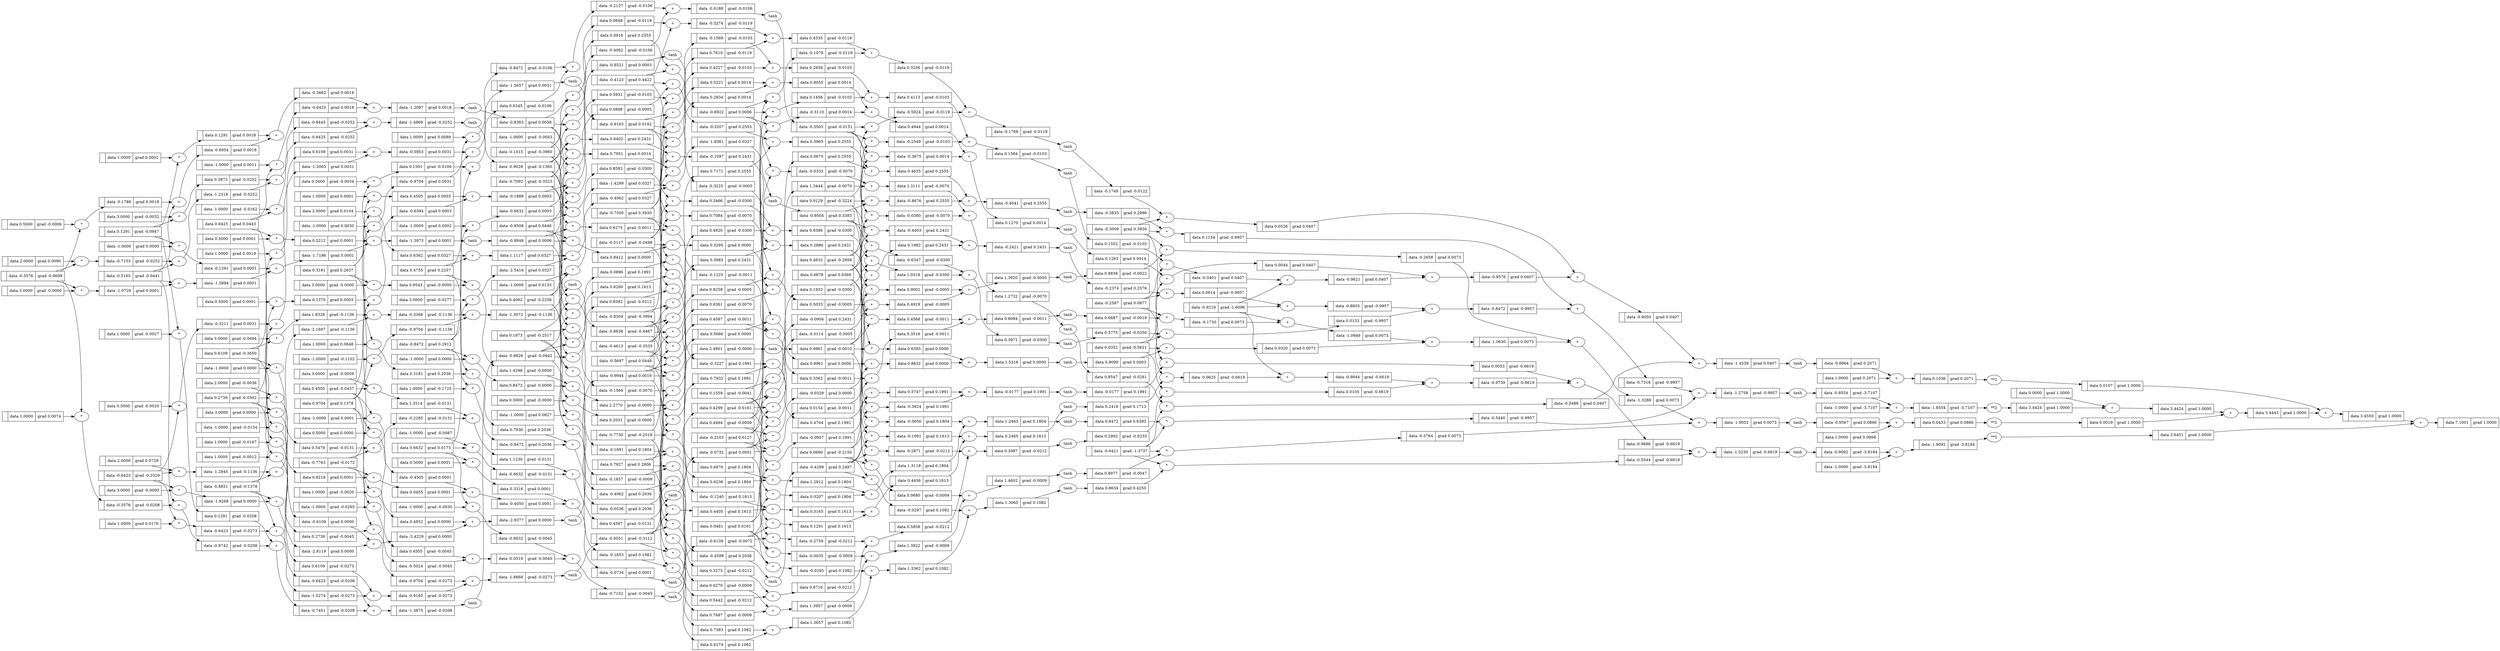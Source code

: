 digraph {
	graph [rankdir=LR]
	2756272357488 [label="{  | data 0.0849 | grad -0.0119 }" shape=record]
	"2756272357488*" [label="*"]
	"2756272357488*" -> 2756272357488
	2756272357680 [label="{  | data -0.3274 | grad -0.0119 }" shape=record]
	"2756272357680+" [label="+"]
	"2756272357680+" -> 2756272357680
	2756272357872 [label="{  | data 0.7610 | grad -0.0119 }" shape=record]
	"2756272357872*" [label="*"]
	"2756272357872*" -> 2756272357872
	2756272358064 [label="{  | data 0.4335 | grad -0.0119 }" shape=record]
	"2756272358064+" [label="+"]
	"2756272358064+" -> 2756272358064
	2756272358256 [label="{  | data -0.1079 | grad -0.0119 }" shape=record]
	"2756272358256*" [label="*"]
	"2756272358256*" -> 2756272358256
	2756272358448 [label="{  | data 0.3256 | grad -0.0119 }" shape=record]
	"2756272358448+" [label="+"]
	"2756272358448+" -> 2756272358448
	2756272358640 [label="{  | data -0.5024 | grad -0.0119 }" shape=record]
	"2756272358640*" [label="*"]
	"2756272358640*" -> 2756272358640
	2756272358832 [label="{  | data -0.1768 | grad -0.0119 }" shape=record]
	"2756272358832+" [label="+"]
	"2756272358832+" -> 2756272358832
	2756272358928 [label="{  | data -0.1749 | grad -0.0122 }" shape=record]
	"2756272358928tanh" [label=tanh]
	"2756272358928tanh" -> 2756272358928
	2756272359216 [label="{  | data -0.1566 | grad -0.0070 }" shape=record]
	"2756272359216*" [label="*"]
	"2756272359216*" -> 2756272359216
	2756272359408 [label="{  | data 0.6361 | grad -0.0070 }" shape=record]
	"2756272359408+" [label="+"]
	"2756272359408+" -> 2756272359408
	2756272359600 [label="{  | data 0.7084 | grad -0.0070 }" shape=record]
	"2756272359600*" [label="*"]
	"2756272359600*" -> 2756272359600
	2756272359792 [label="{  | data 1.3444 | grad -0.0070 }" shape=record]
	"2756272359792+" [label="+"]
	"2756272359792+" -> 2756272359792
	2756272359984 [label="{  | data -0.0333 | grad -0.0070 }" shape=record]
	"2756272359984*" [label="*"]
	"2756272359984*" -> 2756272359984
	2756272360176 [label="{  | data 1.3111 | grad -0.0070 }" shape=record]
	"2756272360176+" [label="+"]
	"2756272360176+" -> 2756272360176
	2756272360368 [label="{  | data -0.0380 | grad -0.0070 }" shape=record]
	"2756272360368*" [label="*"]
	"2756272360368*" -> 2756272360368
	2756272360560 [label="{  | data 1.2732 | grad -0.0070 }" shape=record]
	"2756272360560+" [label="+"]
	"2756272360560+" -> 2756272360560
	2756272360656 [label="{  | data 0.8547 | grad -0.0261 }" shape=record]
	"2756272360656tanh" [label=tanh]
	"2756272360656tanh" -> 2756272360656
	2756272360944 [label="{  | data -0.0401 | grad 0.0407 }" shape=record]
	"2756272360944*" [label="*"]
	"2756272360944*" -> 2756272360944
	2756272361136 [label="{  | data -0.9621 | grad 0.0407 }" shape=record]
	"2756272361136+" [label="+"]
	"2756272361136+" -> 2756272361136
	2756272361328 [label="{  | data 0.0044 | grad 0.0407 }" shape=record]
	"2756272361328*" [label="*"]
	"2756272361328*" -> 2756272361328
	2756272361520 [label="{  | data -0.9576 | grad 0.0407 }" shape=record]
	"2756272361520+" [label="+"]
	"2756272361520+" -> 2756272361520
	2756272361712 [label="{  | data 0.0526 | grad 0.0407 }" shape=record]
	"2756272361712*" [label="*"]
	"2756272361712*" -> 2756272361712
	2756272361904 [label="{  | data -0.9050 | grad 0.0407 }" shape=record]
	"2756272361904+" [label="+"]
	"2756272361904+" -> 2756272361904
	2756272362096 [label="{  | data -0.5488 | grad 0.0407 }" shape=record]
	"2756272362096*" [label="*"]
	"2756272362096*" -> 2756272362096
	2756272362288 [label="{  | data -1.4538 | grad 0.0407 }" shape=record]
	"2756272362288+" [label="+"]
	"2756272362288+" -> 2756272362288
	2756272362384 [label="{  | data -0.8964 | grad 0.2071 }" shape=record]
	"2756272362384tanh" [label=tanh]
	"2756272362384tanh" -> 2756272362384
	2756272362672 [label="{  | data 1.0000 | grad 0.0074 }" shape=record]
	2756272362720 [label="{  | data -0.3576 | grad -0.0208 }" shape=record]
	"2756272362720*" [label="*"]
	"2756272362720*" -> 2756272362720
	2756272362912 [label="{  | data -0.8742 | grad -0.0208 }" shape=record]
	"2756272362912+" [label="+"]
	"2756272362912+" -> 2756272362912
	2756272363104 [label="{  | data 1.0000 | grad -0.0027 }" shape=record]
	2756272363152 [label="{  | data 0.1291 | grad -0.0208 }" shape=record]
	"2756272363152*" [label="*"]
	"2756272363152*" -> 2756272363152
	2756272363344 [label="{  | data -0.7451 | grad -0.0208 }" shape=record]
	"2756272363344+" [label="+"]
	"2756272363344+" -> 2756272363344
	2756272363536 [label="{  | data -1.0000 | grad -0.0134 }" shape=record]
	2756272363584 [label="{  | data -0.6425 | grad -0.0208 }" shape=record]
	"2756272363584*" [label="*"]
	"2756272363584*" -> 2756272363584
	2756272363776 [label="{  | data -1.3875 | grad -0.0208 }" shape=record]
	"2756272363776+" [label="+"]
	"2756272363776+" -> 2756272363776
	2756272363872 [label="{  | data -0.8826 | grad -0.0942 }" shape=record]
	"2756272363872tanh" [label=tanh]
	"2756272363872tanh" -> 2756272363872
	2756272364160 [label="{  | data 1.0000 | grad 0.0176 }" shape=record]
	2756272364208 [label="{  | data -0.6423 | grad -0.0273 }" shape=record]
	"2756272364208*" [label="*"]
	"2756272364208*" -> 2756272364208
	2756272364400 [label="{  | data -1.5274 | grad -0.0273 }" shape=record]
	"2756272364400+" [label="+"]
	"2756272364400+" -> 2756272364400
	2756272364592 [label="{  | data 1.0000 | grad -0.0167 }" shape=record]
	2756272364640 [label="{  | data 0.6109 | grad -0.0273 }" shape=record]
	"2756272364640*" [label="*"]
	"2756272364640*" -> 2756272364640
	2756272364832 [label="{  | data -0.9165 | grad -0.0273 }" shape=record]
	"2756272364832+" [label="+"]
	"2756272364832+" -> 2756272364832
	2756272365024 [label="{  | data -1.0000 | grad -0.0265 }" shape=record]
	2756272365072 [label="{  | data -0.9704 | grad -0.0273 }" shape=record]
	"2756272365072*" [label="*"]
	"2756272365072*" -> 2756272365072
	2756272365264 [label="{  | data -1.8868 | grad -0.0273 }" shape=record]
	"2756272365264+" [label="+"]
	"2756272365264+" -> 2756272365264
	2756272365360 [label="{  | data -0.9551 | grad -0.3112 }" shape=record]
	"2756272365360tanh" [label=tanh]
	"2756272365360tanh" -> 2756272365360
	2756272365648 [label="{  | data 1.0000 | grad -0.0012 }" shape=record]
	2756272365696 [label="{  | data 0.2739 | grad -0.0045 }" shape=record]
	"2756272365696*" [label="*"]
	"2756272365696*" -> 2756272365696
	2756272365888 [label="{  | data -0.5024 | grad -0.0045 }" shape=record]
	"2756272365888+" [label="+"]
	"2756272365888+" -> 2756272365888
	2756272366080 [label="{  | data 1.0000 | grad -0.0020 }" shape=record]
	2756272366128 [label="{  | data 0.4505 | grad -0.0045 }" shape=record]
	"2756272366128*" [label="*"]
	"2756272366128*" -> 2756272366128
	2756272366320 [label="{  | data -0.0519 | grad -0.0045 }" shape=record]
	"2756272366320+" [label="+"]
	"2756272366320+" -> 2756272366320
	2756272366512 [label="{  | data -1.0000 | grad -0.0030 }" shape=record]
	2756272366560 [label="{  | data -0.6632 | grad -0.0045 }" shape=record]
	"2756272366560*" [label="*"]
	"2756272366560*" -> 2756272366560
	2756272366752 [label="{  | data -0.7152 | grad -0.0045 }" shape=record]
	"2756272366752+" [label="+"]
	"2756272366752+" -> 2756272366752
	2756272366848 [label="{  | data -0.6139 | grad -0.0072 }" shape=record]
	"2756272366848tanh" [label=tanh]
	"2756272366848tanh" -> 2756272366848
	2756272367136 [label="{  | data 1.0000 | grad 0.0648 }" shape=record]
	2756272367184 [label="{  | data 0.3181 | grad 0.2036 }" shape=record]
	"2756272367184*" [label="*"]
	"2756272367184*" -> 2756272367184
	2756272367376 [label="{  | data 0.7936 | grad 0.2036 }" shape=record]
	"2756272367376+" [label="+"]
	"2756272367376+" -> 2756272367376
	2756272367568 [label="{  | data 1.0000 | grad -0.1725 }" shape=record]
	2756272367616 [label="{  | data -0.8472 | grad 0.2036 }" shape=record]
	"2756272367616*" [label="*"]
	"2756272367616*" -> 2756272367616
	2756272367808 [label="{  | data -0.0536 | grad 0.2036 }" shape=record]
	"2756272367808+" [label="+"]
	"2756272367808+" -> 2756272367808
	2756272368000 [label="{  | data -1.0000 | grad 0.0827 }" shape=record]
	2756272368048 [label="{  | data -0.4062 | grad 0.2036 }" shape=record]
	"2756272368048*" [label="*"]
	"2756272368048*" -> 2756272368048
	2756272368240 [label="{  | data -0.4598 | grad 0.2036 }" shape=record]
	"2756272368240+" [label="+"]
	"2756272368240+" -> 2756272368240
	2756272368336 [label="{  | data -0.4299 | grad 0.2497 }" shape=record]
	"2756272368336tanh" [label=tanh]
	"2756272368336tanh" -> 2756272368336
	2756272368624 [label="{  | data 0.6260 | grad 0.1613 }" shape=record]
	"2756272368624*" [label="*"]
	"2756272368624*" -> 2756272368624
	2756272368816 [label="{  | data -0.1240 | grad 0.1613 }" shape=record]
	"2756272368816+" [label="+"]
	"2756272368816+" -> 2756272368816
	2756272369008 [label="{  | data 0.4405 | grad 0.1613 }" shape=record]
	"2756272369008*" [label="*"]
	"2756272369008*" -> 2756272369008
	2756272369200 [label="{  | data 0.3165 | grad 0.1613 }" shape=record]
	"2756272369200+" [label="+"]
	"2756272369200+" -> 2756272369200
	2756272369392 [label="{  | data 0.1291 | grad 0.1613 }" shape=record]
	"2756272369392*" [label="*"]
	"2756272369392*" -> 2756272369392
	2756272369584 [label="{  | data 0.4456 | grad 0.1613 }" shape=record]
	"2756272369584+" [label="+"]
	"2756272369584+" -> 2756272369584
	2756272369776 [label="{  | data -0.1991 | grad 0.1613 }" shape=record]
	"2756272369776*" [label="*"]
	"2756272369776*" -> 2756272369776
	2756272369968 [label="{  | data 0.2465 | grad 0.1613 }" shape=record]
	"2756272369968+" [label="+"]
	"2756272369968+" -> 2756272369968
	2756272370064 [label="{  | data 0.2416 | grad 0.1713 }" shape=record]
	"2756272370064tanh" [label=tanh]
	"2756272370064tanh" -> 2756272370064
	2756272370352 [label="{  | data 0.8392 | grad -0.0212 }" shape=record]
	"2756272370352*" [label="*"]
	"2756272370352*" -> 2756272370352
	2756272370544 [label="{  | data 0.3275 | grad -0.0212 }" shape=record]
	"2756272370544+" [label="+"]
	"2756272370544+" -> 2756272370544
	2756272370736 [label="{  | data 0.5442 | grad -0.0212 }" shape=record]
	"2756272370736*" [label="*"]
	"2756272370736*" -> 2756272370736
	2756272370928 [label="{  | data 0.8716 | grad -0.0212 }" shape=record]
	"2756272370928+" [label="+"]
	"2756272370928+" -> 2756272370928
	2756272371120 [label="{  | data -0.2759 | grad -0.0212 }" shape=record]
	"2756272371120*" [label="*"]
	"2756272371120*" -> 2756272371120
	2756272371312 [label="{  | data 0.5958 | grad -0.0212 }" shape=record]
	"2756272371312+" [label="+"]
	"2756272371312+" -> 2756272371312
	2756272371504 [label="{  | data -0.2871 | grad -0.0212 }" shape=record]
	"2756272371504*" [label="*"]
	"2756272371504*" -> 2756272371504
	2756272371696 [label="{  | data 0.3087 | grad -0.0212 }" shape=record]
	"2756272371696+" [label="+"]
	"2756272371696+" -> 2756272371696
	2756272371792 [label="{  | data 0.2992 | grad -0.0233 }" shape=record]
	"2756272371792tanh" [label=tanh]
	"2756272371792tanh" -> 2756272371792
	2756272372080 [label="{  | data 0.0896 | grad 0.1991 }" shape=record]
	"2756272372080*" [label="*"]
	"2756272372080*" -> 2756272372080
	2756272372272 [label="{  | data -0.3227 | grad 0.1991 }" shape=record]
	"2756272372272+" [label="+"]
	"2756272372272+" -> 2756272372272
	2756272372464 [label="{  | data 0.7932 | grad 0.1991 }" shape=record]
	"2756272372464*" [label="*"]
	"2756272372464*" -> 2756272372464
	2756272372656 [label="{  | data 0.4704 | grad 0.1991 }" shape=record]
	"2756272372656+" [label="+"]
	"2756272372656+" -> 2756272372656
	2756272372848 [label="{  | data -0.0957 | grad 0.1991 }" shape=record]
	"2756272372848*" [label="*"]
	"2756272372848*" -> 2756272372848
	2756272373040 [label="{  | data 0.3747 | grad 0.1991 }" shape=record]
	"2756272373040+" [label="+"]
	"2756272373040+" -> 2756272373040
	2756272373232 [label="{  | data -0.3924 | grad 0.1991 }" shape=record]
	"2756272373232*" [label="*"]
	"2756272373232*" -> 2756272373232
	2756272373424 [label="{  | data -0.0177 | grad 0.1991 }" shape=record]
	"2756272373424+" [label="+"]
	"2756272373424+" -> 2756272373424
	2756272373520 [label="{  | data -0.0177 | grad 0.1991 }" shape=record]
	"2756272373520tanh" [label=tanh]
	"2756272373520tanh" -> 2756272373520
	2756272406640 [label="{  | data -0.1653 | grad 0.1082 }" shape=record]
	"2756272406640*" [label="*"]
	"2756272406640*" -> 2756272406640
	2756272275568 [label="{  | data 0.8412 | grad 0.0000 }" shape=record]
	"2756272275568*" [label="*"]
	"2756272275568*" -> 2756272275568
	2756272242800 [label="{  | data 0.6402 | grad 0.2431 }" shape=record]
	"2756272242800*" [label="*"]
	"2756272242800*" -> 2756272242800
	2756272406832 [label="{  | data 0.6274 | grad 0.1082 }" shape=record]
	"2756272406832+" [label="+"]
	"2756272406832+" -> 2756272406832
	2756272275760 [label="{  | data 0.3295 | grad 0.0000 }" shape=record]
	"2756272275760+" [label="+"]
	"2756272275760+" -> 2756272275760
	2756272242992 [label="{  | data -0.1097 | grad 0.2431 }" shape=record]
	"2756272242992+" [label="+"]
	"2756272242992+" -> 2756272242992
	2756272407024 [label="{  | data 0.7383 | grad 0.1082 }" shape=record]
	"2756272407024*" [label="*"]
	"2756272407024*" -> 2756272407024
	2756272275952 [label="{  | data 0.5666 | grad 0.0000 }" shape=record]
	"2756272275952*" [label="*"]
	"2756272275952*" -> 2756272275952
	2756272243184 [label="{  | data 0.3983 | grad 0.2431 }" shape=record]
	"2756272243184*" [label="*"]
	"2756272243184*" -> 2756272243184
	2756272407216 [label="{  | data 1.3657 | grad 0.1082 }" shape=record]
	"2756272407216+" [label="+"]
	"2756272407216+" -> 2756272407216
	2756272276144 [label="{  | data 0.8961 | grad 0.0000 }" shape=record]
	"2756272276144+" [label="+"]
	"2756272276144+" -> 2756272276144
	2756272243376 [label="{  | data 0.2886 | grad 0.2431 }" shape=record]
	"2756272243376+" [label="+"]
	"2756272243376+" -> 2756272243376
	2756272407408 [label="{  | data -0.0295 | grad 0.1082 }" shape=record]
	"2756272407408*" [label="*"]
	"2756272407408*" -> 2756272407408
	2756272276336 [label="{  | data -0.0329 | grad 0.0000 }" shape=record]
	"2756272276336*" [label="*"]
	"2756272276336*" -> 2756272276336
	2756272243568 [label="{  | data -0.0904 | grad 0.2431 }" shape=record]
	"2756272243568*" [label="*"]
	"2756272243568*" -> 2756272243568
	2756272407600 [label="{  | data 1.3362 | grad 0.1082 }" shape=record]
	"2756272407600+" [label="+"]
	"2756272407600+" -> 2756272407600
	2756272276528 [label="{  | data 0.8632 | grad 0.0000 }" shape=record]
	"2756272276528+" [label="+"]
	"2756272276528+" -> 2756272276528
	2756272243760 [label="{  | data 0.1982 | grad 0.2431 }" shape=record]
	"2756272243760+" [label="+"]
	"2756272243760+" -> 2756272243760
	2756272407792 [label="{  | data -0.0297 | grad 0.1082 }" shape=record]
	"2756272407792*" [label="*"]
	"2756272407792*" -> 2756272407792
	2756272276720 [label="{  | data 0.6585 | grad 0.0000 }" shape=record]
	"2756272276720*" [label="*"]
	"2756272276720*" -> 2756272276720
	2756272243952 [label="{  | data -0.4403 | grad 0.2431 }" shape=record]
	"2756272243952*" [label="*"]
	"2756272243952*" -> 2756272243952
	2756272407984 [label="{  | data 1.3065 | grad 0.1082 }" shape=record]
	"2756272407984+" [label="+"]
	"2756272407984+" -> 2756272407984
	2756272276912 [label="{  | data 1.5216 | grad 0.0000 }" shape=record]
	"2756272276912+" [label="+"]
	"2756272276912+" -> 2756272276912
	2756272244144 [label="{  | data -0.2421 | grad 0.2431 }" shape=record]
	"2756272244144+" [label="+"]
	"2756272244144+" -> 2756272244144
	2756272408080 [label="{  | data 0.8634 | grad 0.4250 }" shape=record]
	"2756272408080tanh" [label=tanh]
	"2756272408080tanh" -> 2756272408080
	2756272277008 [label="{  | data 0.9090 | grad 0.0003 }" shape=record]
	"2756272277008tanh" [label=tanh]
	"2756272277008tanh" -> 2756272277008
	2756272244240 [label="{  | data -0.2374 | grad 0.2576 }" shape=record]
	"2756272244240tanh" [label=tanh]
	"2756272244240tanh" -> 2756272244240
	2756272408368 [label="{  | data -0.0625 | grad -0.6619 }" shape=record]
	"2756272408368*" [label="*"]
	"2756272408368*" -> 2756272408368
	2756272277296 [label="{  | data 0.0898 | grad -0.0005 }" shape=record]
	"2756272277296*" [label="*"]
	"2756272277296*" -> 2756272277296
	2756272244528 [label="{  | data 0.8583 | grad -0.0300 }" shape=record]
	"2756272244528*" [label="*"]
	"2756272244528*" -> 2756272244528
	2756272408560 [label="{  | data -0.9844 | grad -0.6619 }" shape=record]
	"2756272408560+" [label="+"]
	"2756272408560+" -> 2756272408560
	2756272277488 [label="{  | data -0.3225 | grad -0.0005 }" shape=record]
	"2756272277488+" [label="+"]
	"2756272277488+" -> 2756272277488
	2756272244720 [label="{  | data 0.3466 | grad -0.0300 }" shape=record]
	"2756272244720+" [label="+"]
	"2756272244720+" -> 2756272244720
	2756272408752 [label="{  | data 0.0105 | grad -0.6619 }" shape=record]
	"2756272408752*" [label="*"]
	"2756272408752*" -> 2756272408752
	2756272277680 [label="{  | data 0.8258 | grad -0.0005 }" shape=record]
	"2756272277680*" [label="*"]
	"2756272277680*" -> 2756272277680
	2756272244912 [label="{  | data 0.4920 | grad -0.0300 }" shape=record]
	"2756272244912*" [label="*"]
	"2756272244912*" -> 2756272244912
	2756272408944 [label="{  | data -0.9739 | grad -0.6619 }" shape=record]
	"2756272408944+" [label="+"]
	"2756272408944+" -> 2756272408944
	2756272277872 [label="{  | data 0.5033 | grad -0.0005 }" shape=record]
	"2756272277872+" [label="+"]
	"2756272277872+" -> 2756272277872
	2756272245104 [label="{  | data 0.8386 | grad -0.0300 }" shape=record]
	"2756272245104+" [label="+"]
	"2756272245104+" -> 2756272245104
	2756272409136 [label="{  | data 0.0053 | grad -0.6619 }" shape=record]
	"2756272409136*" [label="*"]
	"2756272409136*" -> 2756272409136
	2756272278064 [label="{  | data -0.0114 | grad -0.0005 }" shape=record]
	"2756272278064*" [label="*"]
	"2756272278064*" -> 2756272278064
	2756272245296 [label="{  | data 0.1932 | grad -0.0300 }" shape=record]
	"2756272245296*" [label="*"]
	"2756272245296*" -> 2756272245296
	2756272409328 [label="{  | data -0.9686 | grad -0.6619 }" shape=record]
	"2756272409328+" [label="+"]
	"2756272409328+" -> 2756272409328
	2756272278256 [label="{  | data 0.4919 | grad -0.0005 }" shape=record]
	"2756272278256+" [label="+"]
	"2756272278256+" -> 2756272278256
	2756272245488 [label="{  | data 1.0318 | grad -0.0300 }" shape=record]
	"2756272245488+" [label="+"]
	"2756272245488+" -> 2756272245488
	2756272409520 [label="{  | data -0.5544 | grad -0.6619 }" shape=record]
	"2756272409520*" [label="*"]
	"2756272409520*" -> 2756272409520
	2756272278448 [label="{  | data 0.9002 | grad -0.0005 }" shape=record]
	"2756272278448*" [label="*"]
	"2756272278448*" -> 2756272278448
	2756272245680 [label="{  | data -0.6347 | grad -0.0300 }" shape=record]
	"2756272245680*" [label="*"]
	"2756272245680*" -> 2756272245680
	2756272245872 [label="{  | data 0.3971 | grad -0.0300 }" shape=record]
	"2756272245872+" [label="+"]
	"2756272245872+" -> 2756272245872
	2756272409712 [label="{  | data -1.5230 | grad -0.6619 }" shape=record]
	"2756272409712+" [label="+"]
	"2756272409712+" -> 2756272409712
	2756272278640 [label="{  | data 1.3920 | grad -0.0005 }" shape=record]
	"2756272278640+" [label="+"]
	"2756272278640+" -> 2756272278640
	2756272409808 [label="{  | data -0.9092 | grad -3.8184 }" shape=record]
	"2756272409808tanh" [label=tanh]
	"2756272409808tanh" -> 2756272409808
	2756272278736 [label="{  | data 0.8836 | grad -0.0022 }" shape=record]
	"2756272278736tanh" [label=tanh]
	"2756272278736tanh" -> 2756272278736
	2756272245968 [label="{  | data 0.3775 | grad -0.0350 }" shape=record]
	"2756272245968tanh" [label=tanh]
	"2756272245968tanh" -> 2756272245968
	2756272409952 [label="{  | data 1.0000 | grad 0.2071 }" shape=record]
	2756272410000 [label="{  | data 0.1036 | grad 0.2071 }" shape=record]
	"2756272410000+" [label="+"]
	"2756272410000+" -> 2756272410000
	2756272279024 [label="{  | data -0.1657 | grad -0.0009 }" shape=record]
	"2756272279024*" [label="*"]
	"2756272279024*" -> 2756272279024
	2756272246256 [label="{  | data 0.0916 | grad 0.2555 }" shape=record]
	"2756272246256*" [label="*"]
	"2756272246256*" -> 2756272246256
	2756272410096 [label="{  | data 0.0107 | grad 1.0000 }" shape=record]
	"2756272410096**2" [label="**2"]
	"2756272410096**2" -> 2756272410096
	2756272410288 [label="{  | data 3.4550 | grad 1.0000 }" shape=record]
	"2756272410288+" [label="+"]
	"2756272410288+" -> 2756272410288
	2756272279216 [label="{  | data 0.6270 | grad -0.0009 }" shape=record]
	"2756272279216+" [label="+"]
	"2756272279216+" -> 2756272279216
	2756272246448 [label="{  | data -0.3207 | grad 0.2555 }" shape=record]
	"2756272246448+" [label="+"]
	"2756272246448+" -> 2756272246448
	2756272279408 [label="{  | data 0.7687 | grad -0.0009 }" shape=record]
	"2756272279408*" [label="*"]
	"2756272279408*" -> 2756272279408
	2756272246640 [label="{  | data 0.7171 | grad 0.2555 }" shape=record]
	"2756272246640*" [label="*"]
	"2756272246640*" -> 2756272246640
	2756272410672 [label="{  | data -1.0000 | grad -3.8184 }" shape=record]
	2756272279600 [label="{  | data 1.3957 | grad -0.0009 }" shape=record]
	"2756272279600+" [label="+"]
	"2756272279600+" -> 2756272279600
	2756272246832 [label="{  | data 0.3965 | grad 0.2555 }" shape=record]
	"2756272246832+" [label="+"]
	"2756272246832+" -> 2756272246832
	2756272410720 [label="{  | data -1.9092 | grad -3.8184 }" shape=record]
	"2756272410720+" [label="+"]
	"2756272410720+" -> 2756272410720
	2756272410816 [label="{  | data 7.1001 | grad 1.0000 }" shape=record]
	"2756272410816+" [label="+"]
	"2756272410816+" -> 2756272410816
	2756272279792 [label="{  | data -0.0035 | grad -0.0009 }" shape=record]
	"2756272279792*" [label="*"]
	"2756272279792*" -> 2756272279792
	2756272247024 [label="{  | data 0.0670 | grad 0.2555 }" shape=record]
	"2756272247024*" [label="*"]
	"2756272247024*" -> 2756272247024
	2756272411008 [label="{  | data 3.6451 | grad 1.0000 }" shape=record]
	"2756272411008**2" [label="**2"]
	"2756272411008**2" -> 2756272411008
	2756272148864 [label="{  | data 3.4443 | grad 1.0000 }" shape=record]
	"2756272148864+" [label="+"]
	"2756272148864+" -> 2756272148864
	2756272279984 [label="{  | data 1.3922 | grad -0.0009 }" shape=record]
	"2756272279984+" [label="+"]
	"2756272279984+" -> 2756272279984
	2756272247216 [label="{  | data 0.4635 | grad 0.2555 }" shape=record]
	"2756272247216+" [label="+"]
	"2756272247216+" -> 2756272247216
	2756272280176 [label="{  | data 0.0680 | grad -0.0009 }" shape=record]
	"2756272280176*" [label="*"]
	"2756272280176*" -> 2756272280176
	2756272247408 [label="{  | data -0.8676 | grad 0.2555 }" shape=record]
	"2756272247408*" [label="*"]
	"2756272247408*" -> 2756272247408
	2756272280368 [label="{  | data 1.4602 | grad -0.0009 }" shape=record]
	"2756272280368+" [label="+"]
	"2756272280368+" -> 2756272280368
	2756272247600 [label="{  | data -0.4041 | grad 0.2555 }" shape=record]
	"2756272247600+" [label="+"]
	"2756272247600+" -> 2756272247600
	2756272280464 [label="{  | data 0.8977 | grad -0.0047 }" shape=record]
	"2756272280464tanh" [label=tanh]
	"2756272280464tanh" -> 2756272280464
	2756272247696 [label="{  | data -0.3835 | grad 0.2996 }" shape=record]
	"2756272247696tanh" [label=tanh]
	"2756272247696tanh" -> 2756272247696
	2756271887488 [label="{  | data -0.2285 | grad -0.0131 }" shape=record]
	"2756271887488+" [label="+"]
	"2756271887488+" -> 2756271887488
	2756272280752 [label="{  | data -0.1730 | grad 0.0073 }" shape=record]
	"2756272280752*" [label="*"]
	"2756272280752*" -> 2756272280752
	2756272247984 [label="{  | data -0.1691 | grad 0.1804 }" shape=record]
	"2756272247984*" [label="*"]
	"2756272247984*" -> 2756272247984
	2756272280944 [label="{  | data -1.0949 | grad 0.0073 }" shape=record]
	"2756272280944+" [label="+"]
	"2756272280944+" -> 2756272280944
	2756272248176 [label="{  | data 0.6236 | grad 0.1804 }" shape=record]
	"2756272248176+" [label="+"]
	"2756272248176+" -> 2756272248176
	2756272281136 [label="{  | data 0.0320 | grad 0.0073 }" shape=record]
	"2756272281136*" [label="*"]
	"2756272281136*" -> 2756272281136
	2756272248368 [label="{  | data 0.6676 | grad 0.1804 }" shape=record]
	"2756272248368*" [label="*"]
	"2756272248368*" -> 2756272248368
	2756272281328 [label="{  | data -1.0630 | grad 0.0073 }" shape=record]
	"2756272281328+" [label="+"]
	"2756272281328+" -> 2756272281328
	2756272248560 [label="{  | data 1.2912 | grad 0.1804 }" shape=record]
	"2756272248560+" [label="+"]
	"2756272248560+" -> 2756272248560
	2756272281520 [label="{  | data -0.2658 | grad 0.0073 }" shape=record]
	"2756272281520*" [label="*"]
	"2756272281520*" -> 2756272281520
	2756272248752 [label="{  | data 0.0207 | grad 0.1804 }" shape=record]
	"2756272248752*" [label="*"]
	"2756272248752*" -> 2756272248752
	2756272281712 [label="{  | data -1.3288 | grad 0.0073 }" shape=record]
	"2756272281712+" [label="+"]
	"2756272281712+" -> 2756272281712
	2756271888496 [label="{  | data 2.0000 | grad -0.0036 }" shape=record]
	2756272248944 [label="{  | data 1.3118 | grad 0.1804 }" shape=record]
	"2756272248944+" [label="+"]
	"2756272248944+" -> 2756272248944
	2756272281904 [label="{  | data -0.5764 | grad 0.0073 }" shape=record]
	"2756272281904*" [label="*"]
	"2756272281904*" -> 2756272281904
	2756271888688 [label="{  | data 0.5479 | grad -0.0131 }" shape=record]
	"2756271888688*" [label="*"]
	"2756271888688*" -> 2756271888688
	2756272249136 [label="{  | data -0.0656 | grad 0.1804 }" shape=record]
	"2756272249136*" [label="*"]
	"2756272249136*" -> 2756272249136
	2756272282096 [label="{  | data -1.9052 | grad 0.0073 }" shape=record]
	"2756272282096+" [label="+"]
	"2756272282096+" -> 2756272282096
	2756272249328 [label="{  | data 1.2463 | grad 0.1804 }" shape=record]
	"2756272249328+" [label="+"]
	"2756272249328+" -> 2756272249328
	2756272282192 [label="{  | data -0.9567 | grad 0.0866 }" shape=record]
	"2756272282192tanh" [label=tanh]
	"2756272282192tanh" -> 2756272282192
	2756272249424 [label="{  | data 0.8472 | grad 0.6393 }" shape=record]
	"2756272249424tanh" [label=tanh]
	"2756272249424tanh" -> 2756272249424
	2756271889024 [label="{  | data 1.3514 | grad -0.0131 }" shape=record]
	"2756271889024*" [label="*"]
	"2756271889024*" -> 2756271889024
	2756271889072 [label="{  | data 3.0000 | grad -0.0059 }" shape=record]
	2756272249712 [label="{  | data 0.0614 | grad -0.9957 }" shape=record]
	"2756272249712*" [label="*"]
	"2756272249712*" -> 2756272249712
	2756272282480 [label="{  | data 0.5000 | grad -0.0006 }" shape=record]
	2756272282528 [label="{  | data -0.1788 | grad 0.0018 }" shape=record]
	"2756272282528*" [label="*"]
	"2756272282528*" -> 2756272282528
	2756272249904 [label="{  | data -0.8605 | grad -0.9957 }" shape=record]
	"2756272249904+" [label="+"]
	"2756272249904+" -> 2756272249904
	2756272282720 [label="{  | data -0.6954 | grad 0.0018 }" shape=record]
	"2756272282720+" [label="+"]
	"2756272282720+" -> 2756272282720
	2756272250096 [label="{  | data 0.0133 | grad -0.9957 }" shape=record]
	"2756272250096*" [label="*"]
	"2756272250096*" -> 2756272250096
	2756272282912 [label="{  | data 1.0000 | grad 0.0002 }" shape=record]
	2756272282960 [label="{  | data 0.1291 | grad 0.0018 }" shape=record]
	"2756272282960*" [label="*"]
	"2756272282960*" -> 2756272282960
	2756272250288 [label="{  | data -0.8472 | grad -0.9957 }" shape=record]
	"2756272250288+" [label="+"]
	"2756272250288+" -> 2756272250288
	2756272283152 [label="{  | data -0.5662 | grad 0.0018 }" shape=record]
	"2756272283152+" [label="+"]
	"2756272283152+" -> 2756272283152
	2756272250480 [label="{  | data 0.1154 | grad -0.9957 }" shape=record]
	"2756272250480*" [label="*"]
	"2756272250480*" -> 2756272250480
	2756272283344 [label="{  | data -1.0000 | grad 0.0011 }" shape=record]
	2756272283392 [label="{  | data -0.6425 | grad 0.0018 }" shape=record]
	"2756272283392*" [label="*"]
	"2756272283392*" -> 2756272283392
	2756272250672 [label="{  | data -0.7318 | grad -0.9957 }" shape=record]
	"2756272250672+" [label="+"]
	"2756272250672+" -> 2756272250672
	2756272283584 [label="{  | data -1.2087 | grad 0.0018 }" shape=record]
	"2756272283584+" [label="+"]
	"2756272283584+" -> 2756272283584
	2756272250864 [label="{  | data -0.5440 | grad -0.9957 }" shape=record]
	"2756272250864*" [label="*"]
	"2756272250864*" -> 2756272250864
	2756272283680 [label="{  | data -0.8363 | grad 0.0058 }" shape=record]
	"2756272283680tanh" [label=tanh]
	"2756272283680tanh" -> 2756272283680
	2756272251056 [label="{  | data -1.2758 | grad -0.9957 }" shape=record]
	"2756272251056+" [label="+"]
	"2756272251056+" -> 2756272251056
	2756272251152 [label="{  | data -0.8554 | grad -3.7107 }" shape=record]
	"2756272251152tanh" [label=tanh]
	"2756272251152tanh" -> 2756272251152
	2756272283968 [label="{  | data 0.5000 | grad -0.0020 }" shape=record]
	2756272284016 [label="{  | data -0.3211 | grad 0.0031 }" shape=record]
	"2756272284016*" [label="*"]
	"2756272284016*" -> 2756272284016
	2756272251440 [label="{  | data 3.0000 | grad -0.0000 }" shape=record]
	2756272284208 [label="{  | data -1.2063 | grad 0.0031 }" shape=record]
	"2756272284208+" [label="+"]
	"2756272284208+" -> 2756272284208
	2756272251488 [label="{  | data -1.0729 | grad 0.0001 }" shape=record]
	"2756272251488*" [label="*"]
	"2756272251488*" -> 2756272251488
	2756271891040 [label="{  | data -0.4062 | grad 0.0327 }" shape=record]
	"2756271891040*" [label="*"]
	"2756271891040*" -> 2756271891040
	2756271891136 [label="{  | data -0.9028 | grad -0.1360 }" shape=record]
	"2756271891136tanh" [label=tanh]
	"2756271891136tanh" -> 2756271891136
	2756272284400 [label="{  | data 1.0000 | grad 0.0019 }" shape=record]
	2756272251680 [label="{  | data -1.5894 | grad 0.0001 }" shape=record]
	"2756272251680+" [label="+"]
	"2756272251680+" -> 2756272251680
	2756272284448 [label="{  | data 0.6109 | grad 0.0031 }" shape=record]
	"2756272284448*" [label="*"]
	"2756272284448*" -> 2756272284448
	2756272251872 [label="{  | data -1.0000 | grad 0.0000 }" shape=record]
	2756272284640 [label="{  | data -0.5953 | grad 0.0031 }" shape=record]
	"2756272284640+" [label="+"]
	"2756272284640+" -> 2756272284640
	2756272251920 [label="{  | data -0.1291 | grad 0.0001 }" shape=record]
	"2756272251920*" [label="*"]
	"2756272251920*" -> 2756272251920
	2756272284832 [label="{  | data -1.0000 | grad 0.0030 }" shape=record]
	2756272252112 [label="{  | data -1.7186 | grad 0.0001 }" shape=record]
	"2756272252112+" [label="+"]
	"2756272252112+" -> 2756272252112
	2756272284880 [label="{  | data -0.9704 | grad 0.0031 }" shape=record]
	"2756272284880*" [label="*"]
	"2756272284880*" -> 2756272284880
	2756271891808 [label="{  | data -1.8361 | grad 0.0327 }" shape=record]
	"2756271891808+" [label="+"]
	"2756271891808+" -> 2756271891808
	2756272252304 [label="{  | data 0.5000 | grad 0.0001 }" shape=record]
	2756272285072 [label="{  | data -1.5657 | grad 0.0031 }" shape=record]
	"2756272285072+" [label="+"]
	"2756272285072+" -> 2756272285072
	2756272252352 [label="{  | data 0.3212 | grad 0.0001 }" shape=record]
	"2756272252352*" [label="*"]
	"2756272252352*" -> 2756272252352
	2756271891952 [label="{  | data -1.0000 | grad 0.0133 }" shape=record]
	2756272285168 [label="{  | data -0.9163 | grad 0.0192 }" shape=record]
	"2756272285168tanh" [label=tanh]
	"2756272285168tanh" -> 2756272285168
	2756271892000 [label="{  | data -1.4299 | grad 0.0327 }" shape=record]
	"2756271892000+" [label="+"]
	"2756271892000+" -> 2756271892000
	2756272252544 [label="{  | data -1.3973 | grad 0.0001 }" shape=record]
	"2756272252544+" [label="+"]
	"2756272252544+" -> 2756272252544
	2756272252640 [label="{  | data -0.8848 | grad 0.0006 }" shape=record]
	"2756272252640tanh" [label=tanh]
	"2756272252640tanh" -> 2756272252640
	2756271892192 [label="{  | data -1.0000 | grad -0.0087 }" shape=record]
	2756272285456 [label="{  | data 0.5000 | grad 0.0001 }" shape=record]
	2756272285504 [label="{  | data 0.1370 | grad 0.0003 }" shape=record]
	"2756272285504*" [label="*"]
	"2756272285504*" -> 2756272285504
	2756271892384 [label="{  | data -0.6632 | grad -0.0131 }" shape=record]
	"2756271892384*" [label="*"]
	"2756271892384*" -> 2756271892384
	2756272252928 [label="{  | data 3.0000 | grad -0.0000 }" shape=record]
	2756272285696 [label="{  | data -0.6394 | grad 0.0003 }" shape=record]
	"2756272285696+" [label="+"]
	"2756272285696+" -> 2756272285696
	2756272252976 [label="{  | data -1.9268 | grad 0.0000 }" shape=record]
	"2756272252976*" [label="*"]
	"2756272252976*" -> 2756272252976
	2756271892528 [label="{  | data -1.4869 | grad -0.0252 }" shape=record]
	"2756271892528+" [label="+"]
	"2756271892528+" -> 2756271892528
	2756272285888 [label="{  | data 1.0000 | grad 0.0001 }" shape=record]
	2756272253168 [label="{  | data -2.8119 | grad 0.0000 }" shape=record]
	"2756272253168+" [label="+"]
	"2756272253168+" -> 2756272253168
	2756271892720 [label="{  | data -0.6425 | grad -0.0252 }" shape=record]
	"2756271892720*" [label="*"]
	"2756271892720*" -> 2756271892720
	2756272285936 [label="{  | data 0.4505 | grad 0.0003 }" shape=record]
	"2756272285936*" [label="*"]
	"2756272285936*" -> 2756272285936
	2756272253360 [label="{  | data -1.0000 | grad 0.0000 }" shape=record]
	2756272286128 [label="{  | data -0.1889 | grad 0.0003 }" shape=record]
	"2756272286128+" [label="+"]
	"2756272286128+" -> 2756272286128
	2756272253408 [label="{  | data -0.6109 | grad 0.0000 }" shape=record]
	"2756272253408*" [label="*"]
	"2756272253408*" -> 2756272253408
	2756272155152 [label="{  | data -0.6421 | grad -1.3737 }" shape=record]
	2756272155200 [label="{  | data -0.9219 | grad -1.6096 }" shape=record]
	2756271893104 [label="{  | data -0.9504 | grad 0.3383 }" shape=record]
	"2756271893104tanh" [label=tanh]
	"2756271893104tanh" -> 2756271893104
	2756272286320 [label="{  | data -1.0000 | grad 0.0002 }" shape=record]
	2756272253600 [label="{  | data -3.4229 | grad 0.0000 }" shape=record]
	"2756272253600+" [label="+"]
	"2756272253600+" -> 2756272253600
	2756272286368 [label="{  | data -0.6632 | grad 0.0003 }" shape=record]
	"2756272286368*" [label="*"]
	"2756272286368*" -> 2756272286368
	2756272155344 [label="{  | data 3.4424 | grad 1.0000 }" shape=record]
	"2756272155344**2" [label="**2"]
	"2756272155344**2" -> 2756272155344
	2756271893296 [label="{  | data -1.0000 | grad -0.0162 }" shape=record]
	2756272253792 [label="{  | data 0.5000 | grad 0.0000 }" shape=record]
	2756272155488 [label="{  | data 3.4424 | grad 1.0000 }" shape=record]
	"2756272155488+" [label="+"]
	"2756272155488+" -> 2756272155488
	2756272286560 [label="{  | data -0.8521 | grad 0.0003 }" shape=record]
	"2756272286560+" [label="+"]
	"2756272286560+" -> 2756272286560
	2756272253840 [label="{  | data 0.4852 | grad 0.0000 }" shape=record]
	"2756272253840*" [label="*"]
	"2756272253840*" -> 2756272253840
	2756272155584 [label="{  | data -0.3009 | grad 0.3930 }" shape=record]
	2756272286656 [label="{  | data -0.6922 | grad 0.0006 }" shape=record]
	"2756272286656tanh" [label=tanh]
	"2756272286656tanh" -> 2756272286656
	2756272155632 [label="{  | data 0.0352 | grad -0.5621 }" shape=record]
	2756271893488 [label="{  | data -1.0000 | grad -0.1102 }" shape=record]
	2756272155728 [label="{  | data 0.0690 | grad -0.2150 }" shape=record]
	2756272254032 [label="{  | data -2.9377 | grad 0.0000 }" shape=record]
	"2756272254032+" [label="+"]
	"2756272254032+" -> 2756272254032
	2756271893584 [label="{  | data 3.0000 | grad -0.0694 }" shape=record]
	2756272155776 [label="{  | data 0.7927 | grad 0.2806 }" shape=record]
	2756271893632 [label="{  | data 1.8328 | grad -0.1136 }" shape=record]
	"2756271893632*" [label="*"]
	"2756271893632*" -> 2756271893632
	2756272155824 [label="{  | data 0.0481 | grad 0.0161 }" shape=record]
	2756272254128 [label="{  | data -0.9944 | grad 0.0016 }" shape=record]
	"2756272254128tanh" [label=tanh]
	"2756272254128tanh" -> 2756272254128
	2756272286944 [label="{  | data 0.5000 | grad -0.0034 }" shape=record]
	2756272286992 [label="{  | data 0.1591 | grad -0.0106 }" shape=record]
	"2756272286992*" [label="*"]
	"2756272286992*" -> 2756272286992
	2756272156016 [label="{  | data -0.7730 | grad -0.2518 }" shape=record]
	2756272156064 [label="{  | data -0.2587 | grad 0.0877 }" shape=record]
	2756272156112 [label="{  | data 0.1873 | grad -0.2517 }" shape=record]
	2756272254416 [label="{  | data 3.0000 | grad 0.0000 }" shape=record]
	2756271893968 [label="{  | data 2.0000 | grad 0.0090 }" shape=record]
	2756272254464 [label="{  | data 0.8218 | grad 0.0001 }" shape=record]
	"2756272254464*" [label="*"]
	"2756272254464*" -> 2756272254464
	2756271894016 [label="{  | data -0.7153 | grad -0.0252 }" shape=record]
	"2756271894016*" [label="*"]
	"2756271894016*" -> 2756271894016
	2756272287184 [label="{  | data 0.6345 | grad -0.0106 }" shape=record]
	"2756272287184+" [label="+"]
	"2756272287184+" -> 2756272287184
	2756271894112 [label="{  | data 1.1230 | grad -0.0131 }" shape=record]
	"2756271894112+" [label="+"]
	"2756271894112+" -> 2756271894112
	2756272287376 [label="{  | data 1.0000 | grad 0.0089 }" shape=record]
	2756272156352 [label="{  | data -0.5697 | grad 0.0448 }" shape=record]
	2756272254656 [label="{  | data 0.0455 | grad 0.0001 }" shape=record]
	"2756272254656+" [label="+"]
	"2756272254656+" -> 2756272254656
	2756272287424 [label="{  | data -0.8472 | grad -0.0106 }" shape=record]
	"2756272287424*" [label="*"]
	"2756272287424*" -> 2756272287424
	2756272156400 [label="{  | data 0.4494 | grad -0.0009 }" shape=record]
	2756272156448 [label="{  | data -0.9508 | grad 0.0446 }" shape=record]
	2756272156496 [label="{  | data 0.6678 | grad 0.0369 }" shape=record]
	2756272254848 [label="{  | data -1.0000 | grad 0.0001 }" shape=record]
	2756271894400 [label="{  | data 0.6362 | grad 0.0327 }" shape=record]
	"2756271894400*" [label="*"]
	"2756271894400*" -> 2756271894400
	2756272287616 [label="{  | data -0.2127 | grad -0.0106 }" shape=record]
	"2756272287616+" [label="+"]
	"2756272287616+" -> 2756272287616
	2756272156592 [label="{  | data -0.5117 | grad -0.0498 }" shape=record]
	2756272254896 [label="{  | data -0.4505 | grad 0.0001 }" shape=record]
	"2756272254896*" [label="*"]
	"2756272254896*" -> 2756272254896
	2756271894544 [label="{  | data -1.2318 | grad -0.0252 }" shape=record]
	"2756271894544+" [label="+"]
	"2756271894544+" -> 2756271894544
	2756272156736 [label="{  | data -0.7500 | grad 0.3930 }" shape=record]
	2756271894592 [label="{  | data -0.9704 | grad -0.1136 }" shape=record]
	"2756271894592*" [label="*"]
	"2756271894592*" -> 2756271894592
	2756272287808 [label="{  | data -1.0000 | grad -0.0043 }" shape=record]
	2756272156784 [label="{  | data -0.8304 | grad -0.3994 }" shape=record]
	2756272255088 [label="{  | data -0.4050 | grad 0.0001 }" shape=record]
	"2756272255088+" [label="+"]
	"2756272255088+" -> 2756272255088
	2756272287856 [label="{  | data -0.4062 | grad -0.0106 }" shape=record]
	"2756272287856*" [label="*"]
	"2756272287856*" -> 2756272287856
	2756272156832 [label="{  | data -0.1015 | grad -0.3960 }" shape=record]
	2756272156928 [label="{  | data -0.4123 | grad 0.4422 }" shape=record]
	2756271894784 [label="{  | data -1.3072 | grad -0.1136 }" shape=record]
	"2756271894784+" [label="+"]
	"2756271894784+" -> 2756271894784
	2756272255280 [label="{  | data 0.5000 | grad 0.0001 }" shape=record]
	2756272288048 [label="{  | data -0.6188 | grad -0.0106 }" shape=record]
	"2756272288048+" [label="+"]
	"2756272288048+" -> 2756272288048
	2756272157024 [label="{  | data 0.9129 | grad -0.3224 }" shape=record]
	2756272255328 [label="{  | data 0.3316 | grad 0.0001 }" shape=record]
	"2756272255328*" [label="*"]
	"2756272255328*" -> 2756272255328
	2756271894880 [label="{  | data -0.8636 | grad -0.4467 }" shape=record]
	"2756271894880tanh" [label=tanh]
	"2756271894880tanh" -> 2756271894880
	2756272157072 [label="{  | data 0.1559 | grad -0.0041 }" shape=record]
	2756272288144 [label="{  | data -0.5503 | grad -0.0151 }" shape=record]
	"2756272288144tanh" [label=tanh]
	"2756272288144tanh" -> 2756272288144
	2756272157120 [label="{  | data 0.4632 | grad -0.2958 }" shape=record]
	2756272157168 [label="{  | data -0.2103 | grad 0.0127 }" shape=record]
	2756272255520 [label="{  | data -0.0734 | grad 0.0001 }" shape=record]
	"2756272255520+" [label="+"]
	"2756272255520+" -> 2756272255520
	2756271895072 [label="{  | data -0.8445 | grad -0.0252 }" shape=record]
	"2756271895072+" [label="+"]
	"2756271895072+" -> 2756271895072
	2756272157264 [label="{  | data 0.4755 | grad 0.2257 }" shape=record]
	2756272255616 [label="{  | data -0.0732 | grad 0.0001 }" shape=record]
	"2756272255616tanh" [label=tanh]
	"2756272255616tanh" -> 2756272255616
	2756272288432 [label="{  | data 0.5931 | grad -0.0103 }" shape=record]
	"2756272288432*" [label="*"]
	"2756272288432*" -> 2756272288432
	2756271895264 [label="{  | data 2.0000 | grad 0.0729 }" shape=record]
	2756272157456 [label="{  | data 0.4062 | grad -0.2258 }" shape=record]
	2756271895312 [label="{  | data -1.2845 | grad -0.1136 }" shape=record]
	"2756271895312*" [label="*"]
	"2756271895312*" -> 2756271895312
	2756272157504 [label="{  | data -0.8472 | grad 0.2912 }" shape=record]
	2756272157552 [label="{  | data -0.4613 | grad -0.3535 }" shape=record]
	2756272288624 [label="{  | data -0.1569 | grad -0.0103 }" shape=record]
	"2756272288624+" [label="+"]
	"2756272288624+" -> 2756272288624
	2756272157600 [label="{  | data -0.7092 | grad -0.3523 }" shape=record]
	2756272255904 [label="{  | data 3.0000 | grad -0.0000 }" shape=record]
	2756272157648 [label="{  | data 0.3181 | grad 0.2637 }" shape=record]
	2756272255952 [label="{  | data 0.9543 | grad -0.0000 }" shape=record]
	"2756272255952*" [label="*"]
	"2756272255952*" -> 2756272255952
	2756271895504 [label="{  | data -2.1697 | grad -0.1136 }" shape=record]
	"2756271895504+" [label="+"]
	"2756271895504+" -> 2756271895504
	2756272157696 [label="{  | data 0.6632 | grad 0.0173 }" shape=record]
	2756272157744 [label="{  | data 0.4505 | grad -0.0437 }" shape=record]
	2756272288816 [label="{  | data 0.4227 | grad -0.0103 }" shape=record]
	"2756272288816*" [label="*"]
	"2756272288816*" -> 2756272288816
	2756272157840 [label="{  | data -0.8851 | grad -0.1378 }" shape=record]
	2756272256144 [label="{  | data 1.4298 | grad -0.0000 }" shape=record]
	"2756272256144+" [label="+"]
	"2756272256144+" -> 2756272256144
	2756272157936 [label="{  | data 0.2739 | grad -0.0302 }" shape=record]
	2756271895792 [label="{  | data 0.3873 | grad -0.0252 }" shape=record]
	"2756271895792*" [label="*"]
	"2756271895792*" -> 2756271895792
	2756272289008 [label="{  | data 0.2658 | grad -0.0103 }" shape=record]
	"2756272289008+" [label="+"]
	"2756272289008+" -> 2756272289008
	2756271895840 [label="{  | data 3.0000 | grad -0.0032 }" shape=record]
	2756272256336 [label="{  | data -1.0000 | grad 0.0000 }" shape=record]
	2756272158080 [label="{  | data 0.9704 | grad 0.1378 }" shape=record]
	2756272256384 [label="{  | data 0.8472 | grad -0.0000 }" shape=record]
	"2756272256384*" [label="*"]
	"2756272256384*" -> 2756272256384
	2756272289200 [label="{  | data 0.1456 | grad -0.0103 }" shape=record]
	"2756272289200*" [label="*"]
	"2756272289200*" -> 2756272289200
	2756272256576 [label="{  | data 2.2770 | grad -0.0000 }" shape=record]
	"2756272256576+" [label="+"]
	"2756272256576+" -> 2756272256576
	2756272289392 [label="{  | data 0.4113 | grad -0.0103 }" shape=record]
	"2756272289392+" [label="+"]
	"2756272289392+" -> 2756272289392
	2756272256768 [label="{  | data 0.5000 | grad -0.0000 }" shape=record]
	2756272256816 [label="{  | data 0.2031 | grad -0.0000 }" shape=record]
	"2756272256816*" [label="*"]
	"2756272256816*" -> 2756272256816
	2756272289584 [label="{  | data -0.2549 | grad -0.0103 }" shape=record]
	"2756272289584*" [label="*"]
	"2756272289584*" -> 2756272289584
	2756272158560 [label="{  | data -0.6423 | grad -0.2529 }" shape=record]
	2756272158608 [label="{  | data 0.6109 | grad -0.3650 }" shape=record]
	2756272257008 [label="{  | data 2.4801 | grad -0.0000 }" shape=record]
	"2756272257008+" [label="+"]
	"2756272257008+" -> 2756272257008
	2756272289776 [label="{  | data 0.1564 | grad -0.0103 }" shape=record]
	"2756272289776+" [label="+"]
	"2756272289776+" -> 2756272289776
	2756272257104 [label="{  | data 0.9861 | grad -0.0010 }" shape=record]
	"2756272257104tanh" [label=tanh]
	"2756272257104tanh" -> 2756272257104
	2756272289872 [label="{  | data 0.1552 | grad -0.0105 }" shape=record]
	"2756272289872tanh" [label=tanh]
	"2756272289872tanh" -> 2756272289872
	2756272158896 [label="{  | data 0.0000 | grad 1.0000 }" shape=record]
	2756272158992 [label="{  | data -0.7763 | grad -0.0172 }" shape=record]
	2756271896896 [label="{  | data 0.4597 | grad -0.0131 }" shape=record]
	"2756271896896+" [label="+"]
	"2756271896896+" -> 2756271896896
	2756272257392 [label="{  | data 0.6275 | grad -0.0011 }" shape=record]
	"2756272257392*" [label="*"]
	"2756272257392*" -> 2756272257392
	2756272290160 [label="{  | data 0.7951 | grad 0.0014 }" shape=record]
	"2756272290160*" [label="*"]
	"2756272290160*" -> 2756272290160
	2756271896992 [label="{  | data 0.4299 | grad -0.0161 }" shape=record]
	"2756271896992tanh" [label=tanh]
	"2756271896992tanh" -> 2756271896992
	2756272257584 [label="{  | data -0.1225 | grad -0.0011 }" shape=record]
	"2756272257584+" [label="+"]
	"2756272257584+" -> 2756272257584
	2756272290352 [label="{  | data 0.2834 | grad 0.0014 }" shape=record]
	"2756272290352+" [label="+"]
	"2756272290352+" -> 2756272290352
	2756271897280 [label="{  | data 2.0000 | grad 0.0104 }" shape=record]
	2756272257776 [label="{  | data 0.4587 | grad -0.0011 }" shape=record]
	"2756272257776*" [label="*"]
	"2756272257776*" -> 2756272257776
	2756272290544 [label="{  | data 0.5221 | grad 0.0014 }" shape=record]
	"2756272290544*" [label="*"]
	"2756272290544*" -> 2756272290544
	2756272159568 [label="{  | data 1.0000 | grad 0.0866 }" shape=record]
	2756272257968 [label="{  | data 0.3362 | grad -0.0011 }" shape=record]
	"2756272257968+" [label="+"]
	"2756272257968+" -> 2756272257968
	2756272290736 [label="{  | data 0.8055 | grad 0.0014 }" shape=record]
	"2756272290736+" [label="+"]
	"2756272290736+" -> 2756272290736
	2756272159808 [label="{  | data -0.3576 | grad -0.0699 }" shape=record]
	2756272258160 [label="{  | data 0.0154 | grad -0.0011 }" shape=record]
	"2756272258160*" [label="*"]
	"2756272258160*" -> 2756272258160
	2756272290928 [label="{  | data -0.3110 | grad 0.0014 }" shape=record]
	"2756272290928*" [label="*"]
	"2756272290928*" -> 2756272290928
	2756272159952 [label="{  | data 0.6425 | grad 0.0443 }" shape=record]
	2756272258352 [label="{  | data 0.3516 | grad -0.0011 }" shape=record]
	"2756272258352+" [label="+"]
	"2756272258352+" -> 2756272258352
	2756271897904 [label="{  | data -2.5416 | grad 0.0327 }" shape=record]
	"2756271897904*" [label="*"]
	"2756271897904*" -> 2756271897904
	2756272160048 [label="{  | data -1.0000 | grad -3.7107 }" shape=record]
	2756272160096 [label="{  | data 0.1291 | grad -0.0947 }" shape=record]
	2756271897952 [label="{  | data 3.0000 | grad -0.0277 }" shape=record]
	2756272291120 [label="{  | data 0.4944 | grad 0.0014 }" shape=record]
	"2756272291120+" [label="+"]
	"2756272291120+" -> 2756272291120
	2756272160192 [label="{  | data 0.0019 | grad 1.0000 }" shape=record]
	"2756272160192**2" [label="**2"]
	"2756272160192**2" -> 2756272160192
	2756272258544 [label="{  | data 0.4568 | grad -0.0011 }" shape=record]
	"2756272258544*" [label="*"]
	"2756272258544*" -> 2756272258544
	2756272291312 [label="{  | data -0.3675 | grad 0.0014 }" shape=record]
	"2756272291312*" [label="*"]
	"2756272291312*" -> 2756272291312
	2756271898144 [label="{  | data 1.1117 | grad 0.0327 }" shape=record]
	"2756271898144+" [label="+"]
	"2756271898144+" -> 2756271898144
	2756272258736 [label="{  | data 0.8084 | grad -0.0011 }" shape=record]
	"2756272258736+" [label="+"]
	"2756272258736+" -> 2756272258736
	2756272291504 [label="{  | data 0.1270 | grad 0.0014 }" shape=record]
	"2756272291504+" [label="+"]
	"2756272291504+" -> 2756272291504
	2756271898336 [label="{  | data -0.3368 | grad -0.1136 }" shape=record]
	"2756271898336+" [label="+"]
	"2756271898336+" -> 2756271898336
	2756272258832 [label="{  | data 0.6687 | grad -0.0019 }" shape=record]
	"2756272258832tanh" [label=tanh]
	"2756272258832tanh" -> 2756272258832
	2756272160528 [label="{  | data -1.8554 | grad -3.7107 }" shape=record]
	"2756272160528+" [label="+"]
	"2756272160528+" -> 2756272160528
	2756272291600 [label="{  | data 0.1263 | grad 0.0014 }" shape=record]
	"2756272291600tanh" [label=tanh]
	"2756272291600tanh" -> 2756272291600
	2756272160576 [label="{  | data -0.5165 | grad -0.0441 }" shape=record]
	2756272160720 [label="{  | data 0.0433 | grad 0.0866 }" shape=record]
	"2756272160720+" [label="+"]
	"2756272160720+" -> 2756272160720
	2756272276912 -> "2756272277008tanh"
	2756271893296 -> "2756271892720*"
	2756272157600 -> "2756272368624*"
	2756272158080 -> "2756272284880*"
	2756272155632 -> "2756272408752*"
	2756272156832 -> "2756272357488*"
	2756272243952 -> "2756272244144+"
	2756272156832 -> "2756272372080*"
	2756272280752 -> "2756272280944+"
	2756272364400 -> "2756272364832+"
	2756272410672 -> "2756272410720+"
	2756272249904 -> "2756272250288+"
	2756272158992 -> "2756271887488+"
	2756272157264 -> "2756272367376+"
	2756272366752 -> "2756272366848tanh"
	2756272248368 -> "2756272248560+"
	2756272257776 -> "2756272257968+"
	2756272251680 -> "2756272252112+"
	2756271892384 -> "2756271896896+"
	2756272254416 -> "2756272254464*"
	2756272276720 -> "2756272276912+"
	2756272358256 -> "2756272358448+"
	2756272157168 -> "2756272289200*"
	2756272368240 -> "2756272368336tanh"
	2756272363104 -> "2756272363152*"
	2756272365360 -> "2756272369008*"
	2756272156064 -> "2756272408368*"
	2756271891136 -> "2756272242800*"
	2756272252640 -> "2756272275568*"
	2756272156736 -> "2756272288624+"
	2756272370064 -> "2756272408368*"
	2756272247600 -> "2756272247696tanh"
	2756272290544 -> "2756272290736+"
	2756272372080 -> "2756272372272+"
	2756272156064 -> "2756272249712*"
	2756272408944 -> "2756272409328+"
	2756272247024 -> "2756272247216+"
	2756272364160 -> "2756272364208*"
	2756272157744 -> "2756272285936*"
	2756272251872 -> "2756272251920*"
	2756272254128 -> "2756272257776*"
	2756272368048 -> "2756272368240+"
	2756272157024 -> "2756272358640*"
	2756272156016 -> "2756272359600*"
	2756272157024 -> "2756272373232*"
	2756272362912 -> "2756272363344+"
	2756272251440 -> "2756272251488*"
	2756272281328 -> "2756272281712+"
	2756272365648 -> "2756272365696*"
	2756271894016 -> "2756271894544+"
	2756272410000 -> "2756272410096**2"
	2756272410288 -> "2756272410816+"
	2756272279792 -> "2756272279984+"
	2756272158560 -> "2756271895312*"
	2756272289200 -> "2756272289392+"
	2756272408752 -> "2756272408944+"
	2756272361328 -> "2756272361520+"
	2756272159808 -> "2756271894016*"
	2756272258352 -> "2756272258736+"
	2756272252928 -> "2756272252976*"
	2756271894544 -> "2756271895072+"
	2756272159808 -> "2756272362720*"
	2756272256816 -> "2756272257008+"
	2756271893968 -> "2756271894016*"
	2756272361904 -> "2756272362288+"
	2756272282096 -> "2756272282192tanh"
	2756272291504 -> "2756272291600tanh"
	2756272250672 -> "2756272251056+"
	2756272255520 -> "2756272255616tanh"
	2756272254128 -> "2756272275952*"
	2756272249136 -> "2756272249328+"
	2756272157600 -> "2756272242800*"
	2756271896992 -> "2756272243568*"
	2756272372656 -> "2756272373040+"
	2756272157600 -> "2756272257392*"
	2756272157696 -> "2756272366560*"
	2756272255616 -> "2756272258160*"
	2756272283584 -> "2756272283680tanh"
	2756272278448 -> "2756272278640+"
	2756272371120 -> "2756272371312+"
	2756272409808 -> "2756272410720+"
	2756272407408 -> "2756272407600+"
	2756272156064 -> "2756272280752*"
	2756272360560 -> "2756272360656tanh"
	2756272287424 -> "2756272287616+"
	2756272157264 -> "2756271898144+"
	2756272281904 -> "2756272282096+"
	2756272291312 -> "2756272291504+"
	2756272286656 -> "2756272290928*"
	2756272255328 -> "2756272255520+"
	2756272373424 -> "2756272373520tanh"
	2756272156400 -> "2756272371120*"
	2756272409712 -> "2756272409808tanh"
	2756272157504 -> "2756271897904*"
	2756272283392 -> "2756272283584+"
	2756272360368 -> "2756272360560+"
	2756272369776 -> "2756272369968+"
	2756272156352 -> "2756272370736*"
	2756272409952 -> "2756272410000+"
	2756272242800 -> "2756272242992+"
	2756272158992 -> "2756272254656+"
	2756272284880 -> "2756272285072+"
	2756272156016 -> "2756272407024*"
	2756272373232 -> "2756272373424+"
	2756272409520 -> "2756272409712+"
	2756272284448 -> "2756272284640+"
	2756272157024 -> "2756272247408*"
	2756272156016 -> "2756272248368*"
	2756272155776 -> "2756272359408+"
	2756272157600 -> "2756272288432*"
	2756272285936 -> "2756272286128+"
	2756272156832 -> "2756272277296*"
	2756272285504 -> "2756272285696+"
	2756272157264 -> "2756272287184+"
	2756272159808 -> "2756272251488*"
	2756272157456 -> "2756271891040*"
	2756272286992 -> "2756272287184+"
	2756272275760 -> "2756272276144+"
	2756272368336 -> "2756272373232*"
	2756272156784 -> "2756272246640*"
	2756272155728 -> "2756272360368*"
	2756272157696 -> "2756272255328*"
	2756272243376 -> "2756272243760+"
	2756271894784 -> "2756271894880tanh"
	2756272251152 -> "2756272160528+"
	2756272157072 -> "2756272358256*"
	2756272367808 -> "2756272368240+"
	2756272366848 -> "2756272407408*"
	2756272155632 -> "2756272361328*"
	2756272157072 -> "2756272372848*"
	2756272365024 -> "2756272365072*"
	2756272160576 -> "2756272362912+"
	2756272156400 -> "2756272245296*"
	2756272157024 -> "2756272278448*"
	2756271895840 -> "2756271895792*"
	2756272156016 -> "2756272279408*"
	2756272252304 -> "2756272252352*"
	2756272288144 -> "2756272291312*"
	2756272366512 -> "2756272366560*"
	2756271897904 -> "2756271892000+"
	2756271894592 -> "2756271894784+"
	2756272277872 -> "2756272278256+"
	2756272156352 -> "2756272244912*"
	2756272366080 -> "2756272366128*"
	2756272276336 -> "2756272276528+"
	2756272253792 -> "2756272253840*"
	2756272249424 -> "2756272250864*"
	2756272283680 -> "2756272290160*"
	2756272277296 -> "2756272277488+"
	2756272159808 -> "2756272282528*"
	2756272246448 -> "2756272246832+"
	2756272155776 -> "2756272406832+"
	2756272364832 -> "2756272365264+"
	2756271896896 -> "2756271896992tanh"
	2756272362384 -> "2756272410000+"
	2756272367568 -> "2756272367616*"
	2756272359408 -> "2756272359792+"
	2756271893104 -> "2756272247408*"
	2756272160528 -> "2756272155344**2"
	2756272257104 -> "2756272280176*"
	2756272155776 -> "2756272248176+"
	2756272254848 -> "2756272254896*"
	2756272366320 -> "2756272366752+"
	2756272364208 -> "2756272364400+"
	2756272156496 -> "2756272371504*"
	2756272156592 -> "2756272370544+"
	2756272157696 -> "2756272286368*"
	2756272408560 -> "2756272408944+"
	2756272258832 -> "2756272280752*"
	2756271894880 -> "2756272246640*"
	2756272365888 -> "2756272366320+"
	2756272253600 -> "2756272254032+"
	2756272244144 -> "2756272244240tanh"
	2756272411008 -> "2756272410816+"
	2756272148864 -> "2756272410288+"
	2756272359216 -> "2756272359408+"
	2756272368624 -> "2756272368816+"
	2756272280944 -> "2756272281328+"
	2756272156400 -> "2756272276336*"
	2756272363872 -> "2756272406640*"
	2756272367376 -> "2756272367808+"
	2756272279408 -> "2756272279600+"
	2756272156400 -> "2756272290928*"
	2756272408368 -> "2756272408560+"
	2756272252640 -> "2756272257392*"
	2756271894880 -> "2756272244912*"
	2756272248560 -> "2756272248944+"
	2756272257968 -> "2756272258352+"
	2756272254656 -> "2756272255088+"
	2756272155824 -> "2756272407408*"
	2756272253360 -> "2756272253408*"
	2756272155728 -> "2756272249136*"
	2756272156352 -> "2756272275952*"
	2756272247984 -> "2756272248176+"
	2756272358448 -> "2756272358832+"
	2756272285168 -> "2756272290544*"
	2756272244912 -> "2756272245104+"
	2756272156352 -> "2756272290544*"
	2756272290160 -> "2756272290352+"
	2756272157072 -> "2756272247024*"
	2756272252112 -> "2756272252544+"
	2756272357872 -> "2756272358064+"
	2756272155632 -> "2756272250096*"
	2756272290736 -> "2756272291120+"
	2756271891136 -> "2756272247984*"
	2756272362720 -> "2756272362912+"
	2756272160576 -> "2756272251680+"
	2756271893632 -> "2756271898336+"
	2756271887488 -> "2756271894112+"
	2756272407024 -> "2756272407216+"
	2756272285168 -> "2756272288816*"
	2756272282912 -> "2756272282960*"
	2756272247216 -> "2756272247600+"
	2756272155776 -> "2756272279216+"
	2756272245680 -> "2756272245872+"
	2756272253168 -> "2756272253600+"
	2756272282480 -> "2756272282528*"
	2756272369200 -> "2756272369584+"
	2756272255904 -> "2756272255952*"
	2756271889024 -> "2756271894112+"
	2756272157648 -> "2756271894400*"
	2756272279984 -> "2756272280368+"
	2756272289392 -> "2756272289776+"
	2756271888496 -> "2756271888688*"
	2756272283968 -> "2756272284016*"
	2756272361520 -> "2756272361904+"
	2756272257008 -> "2756272257104tanh"
	2756272287856 -> "2756272288048+"
	2756272410720 -> "2756272411008**2"
	2756272359984 -> "2756272360176+"
	2756272282720 -> "2756272283152+"
	2756272360944 -> "2756272361136+"
	2756272156496 -> "2756272245680*"
	2756272286560 -> "2756272286656tanh"
	2756272156592 -> "2756272244720+"
	2756271893488 -> "2756271894592*"
	2756272155728 -> "2756272280176*"
	2756272157936 -> "2756272254464*"
	2756271893584 -> "2756271893632*"
	2756271895504 -> "2756271898336+"
	2756272410096 -> "2756272410288+"
	2756272250288 -> "2756272250672+"
	2756272157072 -> "2756272278064*"
	2756272278640 -> "2756272278736tanh"
	2756272289872 -> "2756272360944*"
	2756272155632 -> "2756272281136*"
	2756272371312 -> "2756272371696+"
	2756271896992 -> "2756272248752*"
	2756272407600 -> "2756272407984+"
	2756272155344 -> "2756272155488+"
	2756272372272 -> "2756272372656+"
	2756272160576 -> "2756272282720+"
	2756271895072 -> "2756271892528+"
	2756272370736 -> "2756272370928+"
	2756272286368 -> "2756272286560+"
	2756272250096 -> "2756272250288+"
	2756272365360 -> "2756272407024*"
	2756272290928 -> "2756272291120+"
	2756272156832 -> "2756272246256*"
	2756271896992 -> "2756272247024*"
	2756272245968 -> "2756272250096*"
	2756272157840 -> "2756272364400+"
	2756272369968 -> "2756272370064tanh"
	2756272157264 -> "2756272256144+"
	2756272285072 -> "2756272285168tanh"
	2756272242992 -> "2756272243376+"
	2756272156112 -> "2756272359216*"
	2756272156496 -> "2756272276720*"
	2756272365072 -> "2756272365264+"
	2756272156592 -> "2756272275760+"
	2756272156496 -> "2756272291312*"
	2756272157936 -> "2756272285504*"
	2756272156592 -> "2756272290352+"
	2756272280176 -> "2756272280368+"
	2756272258736 -> "2756272258832tanh"
	2756272249328 -> "2756272249424tanh"
	2756272409136 -> "2756272409328+"
	2756272286656 -> "2756272289200*"
	2756272362288 -> "2756272362384tanh"
	2756272255616 -> "2756272279792*"
	2756272157504 -> "2756272367616*"
	2756272366848 -> "2756272372848*"
	2756272281520 -> "2756272281712+"
	2756272157696 -> "2756271892384*"
	2756272258544 -> "2756272258736+"
	2756272373040 -> "2756272373424+"
	2756272362096 -> "2756272362288+"
	2756272371504 -> "2756272371696+"
	2756272363584 -> "2756272363776+"
	2756272372848 -> "2756272373040+"
	2756272363152 -> "2756272363344+"
	2756271892192 -> "2756271892384*"
	2756272158560 -> "2756272364208*"
	2756272283344 -> "2756272283392*"
	2756272256768 -> "2756272256816*"
	2756272156448 -> "2756272370352*"
	2756272364640 -> "2756272364832+"
	2756272160720 -> "2756272160192**2"
	2756272155200 -> "2756272361136+"
	2756272157840 -> "2756272253168+"
	2756272156112 -> "2756272406640*"
	2756272155824 -> "2756272359984*"
	2756272284832 -> "2756272284880*"
	2756272160048 -> "2756272160528+"
	2756272368336 -> "2756272371504*"
	2756272255088 -> "2756272255520+"
	2756272277488 -> "2756272277872+"
	2756272363872 -> "2756272372080*"
	2756272244528 -> "2756272244720+"
	2756272156112 -> "2756272247984*"
	2756272275952 -> "2756272276144+"
	2756272365696 -> "2756272365888+"
	2756272245104 -> "2756272245488+"
	2756272283152 -> "2756272283584+"
	2756272256576 -> "2756272257008+"
	2756272285888 -> "2756272285936*"
	2756271895264 -> "2756271895312*"
	2756272368000 -> "2756272368048*"
	2756272284640 -> "2756272285072+"
	2756272157504 -> "2756272256384*"
	2756272288144 -> "2756272289584*"
	2756272286656 -> "2756272359984*"
	2756272368816 -> "2756272369200+"
	2756272255280 -> "2756272255328*"
	2756272156928 -> "2756272357680+"
	2756272156928 -> "2756272372272+"
	2756272283680 -> "2756272288432*"
	2756272243760 -> "2756272244144+"
	2756272251920 -> "2756272252112+"
	2756271894400 -> "2756271898144+"
	2756272285696 -> "2756272286128+"
	2756272160192 -> "2756272148864+"
	2756272279024 -> "2756272279216+"
	2756272251488 -> "2756272251680+"
	2756272157840 -> "2756272284208+"
	2756271893104 -> "2756272245680*"
	2756272371792 -> "2756272408752*"
	2756272256336 -> "2756272256384*"
	2756272248176 -> "2756272248560+"
	2756272257584 -> "2756272257968+"
	2756272257104 -> "2756272278448*"
	2756272280464 -> "2756272281904*"
	2756272276528 -> "2756272276912+"
	2756272243568 -> "2756272243760+"
	2756272252976 -> "2756272253168+"
	2756272358064 -> "2756272358448+"
	2756272156112 -> "2756272279024*"
	2756272158608 -> "2756272364640*"
	2756272158560 -> "2756272252976*"
	2756272357488 -> "2756272357680+"
	2756272155200 -> "2756272408560+"
	2756271893104 -> "2756272243952*"
	2756272156448 -> "2756272244528*"
	2756272290352 -> "2756272290736+"
	2756272158608 -> "2756271893632*"
	2756272257392 -> "2756272257584+"
	2756272254464 -> "2756272254656+"
	2756272245872 -> "2756272245968tanh"
	2756272157120 -> "2756272369776*"
	2756272370352 -> "2756272370544+"
	2756272256144 -> "2756272256576+"
	2756272155824 -> "2756272248752*"
	2756271891808 -> "2756271893104tanh"
	2756272157504 -> "2756272287424*"
	2756271894880 -> "2756272243184*"
	2756271892720 -> "2756271892528+"
	2756272155152 -> "2756272362096*"
	2756272408080 -> "2756272409520*"
	2756272288048 -> "2756272288144tanh"
	2756272286944 -> "2756272286992*"
	2756272358928 -> "2756272361712*"
	2756272279600 -> "2756272279984+"
	2756272160576 -> "2756271894544+"
	2756272289008 -> "2756272289392+"
	2756272365360 -> "2756272372464*"
	2756271891136 -> "2756272246256*"
	2756272246640 -> "2756272246832+"
	2756272361136 -> "2756272361520+"
	2756272252640 -> "2756272279024*"
	2756272284400 -> "2756272284448*"
	2756272359600 -> "2756272359792+"
	2756271891040 -> "2756271891808+"
	2756272247696 -> "2756272250480*"
	2756272156928 -> "2756272246448+"
	2756272288816 -> "2756272289008+"
	2756272248944 -> "2756272249328+"
	2756272365360 -> "2756272370736*"
	2756271891136 -> "2756272244528*"
	2756272252640 -> "2756272277296*"
	2756272157456 -> "2756272368048*"
	2756272285456 -> "2756272285504*"
	2756272158560 -> "2756272284016*"
	2756272156448 -> "2756272275568*"
	2756272288144 -> "2756272360368*"
	2756272278256 -> "2756272278640+"
	2756272370928 -> "2756272371312+"
	2756272407216 -> "2756272407600+"
	2756272291600 -> "2756272361328*"
	2756272156448 -> "2756272290160*"
	2756271892528 -> "2756271891136tanh"
	2756272284208 -> "2756272284640+"
	2756271894112 -> "2756271896896+"
	2756272155200 -> "2756272280944+"
	2756272281712 -> "2756272282096+"
	2756272291120 -> "2756272291504+"
	2756272155824 -> "2756272279792*"
	2756272358832 -> "2756272358928tanh"
	2756271892000 -> "2756271891808+"
	2756272283680 -> "2756272359216*"
	2756272248752 -> "2756272248944+"
	2756272277008 -> "2756272281136*"
	2756272258160 -> "2756272258352+"
	2756272158080 -> "2756271894592*"
	2756272249712 -> "2756272249904+"
	2756272362672 -> "2756272362720*"
	2756272288144 -> "2756272358640*"
	2756272159952 -> "2756272363584*"
	2756272278064 -> "2756272278256+"
	2756272407984 -> "2756272408080tanh"
	2756272158992 -> "2756272365888+"
	2756272158896 -> "2756272155488+"
	2756272158608 -> "2756272253408*"
	2756272159952 -> "2756271892720*"
	2756272283680 -> "2756272357488*"
	2756272254128 -> "2756272279408*"
	2756272360176 -> "2756272360560+"
	2756272369584 -> "2756272369968+"
	2756272365264 -> "2756272365360tanh"
	2756272157120 -> "2756272243952*"
	2756272155152 -> "2756272409520*"
	2756272280368 -> "2756272280464tanh"
	2756272289776 -> "2756272289872tanh"
	2756272157120 -> "2756272258544*"
	2756272155584 -> "2756272361712*"
	2756272252544 -> "2756272252640tanh"
	2756272409328 -> "2756272409712+"
	2756272247408 -> "2756272247600+"
	2756272155152 -> "2756272250864*"
	2756272155488 -> "2756272148864+"
	2756272254128 -> "2756272277680*"
	2756272156928 -> "2756272277488+"
	2756272369392 -> "2756272369584+"
	2756272254032 -> "2756272254128tanh"
	2756271896992 -> "2756272245296*"
	2756272160096 -> "2756272363152*"
	2756271897280 -> "2756271894400*"
	2756272157648 -> "2756272367184*"
	2756272289584 -> "2756272289776+"
	2756272281136 -> "2756272281328+"
	2756272252352 -> "2756272252544+"
	2756272285168 -> "2756272359600*"
	2756272371696 -> "2756272371792tanh"
	2756272157936 -> "2756271888688*"
	2756272366560 -> "2756272366752+"
	2756272157552 -> "2756272369008*"
	2756272156784 -> "2756272357872*"
	2756271895312 -> "2756271895504+"
	2756272156784 -> "2756272372464*"
	2756272253840 -> "2756272254032+"
	2756272361712 -> "2756272361904+"
	2756272363776 -> "2756272363872tanh"
	2756272358640 -> "2756272358832+"
	2756272285168 -> "2756272357872*"
	2756272157456 -> "2756272256816*"
	2756272250480 -> "2756272250672+"
	2756272158608 -> "2756272284448*"
	2756272251056 -> "2756272251152tanh"
	2756272244240 -> "2756272249712*"
	2756272367616 -> "2756272367808+"
	2756272255616 -> "2756272278064*"
	2756272366848 -> "2756272371120*"
	2756272407792 -> "2756272407984+"
	2756271895792 -> "2756271895072+"
	2756272372464 -> "2756272372656+"
	2756272157120 -> "2756272289584*"
	2756272254896 -> "2756272255088+"
	2756272157744 -> "2756271889024*"
	2756271898144 -> "2756271892000+"
	2756272155152 -> "2756272281904*"
	2756272158080 -> "2756272365072*"
	2756272255616 -> "2756272276336*"
	2756272159952 -> "2756272252352*"
	2756272256384 -> "2756272256576+"
	2756272366848 -> "2756272369392*"
	2756272250864 -> "2756272251056+"
	2756272255952 -> "2756272256144+"
	2756272155584 -> "2756272409136*"
	2756272276144 -> "2756272276528+"
	2756271891952 -> "2756271891040*"
	2756272157168 -> "2756272369392*"
	2756272160096 -> "2756271895792*"
	2756272155584 -> "2756272250480*"
	2756272156736 -> "2756272368816+"
	2756272366128 -> "2756272366320+"
	2756272157456 -> "2756272287856*"
	2756272286320 -> "2756272286368*"
	2756272160096 -> "2756272251920*"
	2756272253408 -> "2756272253600+"
	2756272157648 -> "2756272255952*"
	2756272157744 -> "2756272366128*"
	2756272368336 -> "2756272369776*"
	2756272282960 -> "2756272283152+"
	2756272367184 -> "2756272367376+"
	2756272157552 -> "2756272243184*"
	2756272287808 -> "2756272287856*"
	2756272363872 -> "2756272370352*"
	2756272157552 -> "2756272257776*"
	2756272287376 -> "2756272287424*"
	2756272279216 -> "2756272279600+"
	2756272288624 -> "2756272289008+"
	2756272363536 -> "2756272363584*"
	2756272159952 -> "2756272283392*"
	2756272158992 -> "2756272285696+"
	2756272286128 -> "2756272286560+"
	2756272284016 -> "2756272284208+"
	2756272257104 -> "2756272258544*"
	2756272275568 -> "2756272275760+"
	2756272363872 -> "2756272368624*"
	2756272360656 -> "2756272362096*"
	2756272244720 -> "2756272245104+"
	2756272373520 -> "2756272409136*"
	2756272243184 -> "2756272243376+"
	2756272357680 -> "2756272358064+"
	2756272287616 -> "2756272288048+"
	2756272288432 -> "2756272288624+"
	2756272286656 -> "2756272358256*"
	2756272155584 -> "2756272281520*"
	2756272364592 -> "2756272364640*"
	2756272287184 -> "2756272287616+"
	2756271893104 -> "2756272249136*"
	2756272158080 -> "2756272253840*"
	2756272363344 -> "2756272363776+"
	2756272370544 -> "2756272370928+"
	2756272406832 -> "2756272407216+"
	2756272156064 -> "2756272360944*"
	2756272245488 -> "2756272245872+"
	2756272160096 -> "2756272282960*"
	2756271888688 -> "2756271887488+"
	2756271894880 -> "2756272248368*"
	2756272157648 -> "2756272286992*"
	2756272282192 -> "2756272160720+"
	2756272257104 -> "2756272276720*"
	2756272368336 -> "2756272407792*"
	2756272157168 -> "2756272243568*"
	2756272277680 -> "2756272277872+"
	2756272159568 -> "2756272160720+"
	2756272155200 -> "2756272249904+"
	2756272406640 -> "2756272406832+"
	2756272367136 -> "2756272367184*"
	2756272157168 -> "2756272258160*"
	2756272156736 -> "2756272242992+"
	2756272246832 -> "2756272247216+"
	2756272157552 -> "2756272288816*"
	2756272282528 -> "2756272282720+"
	2756272156784 -> "2756272277680*"
	2756272157936 -> "2756272365696*"
	2756272156736 -> "2756272257584+"
	2756272245296 -> "2756272245488+"
	2756272359792 -> "2756272360176+"
	2756271897952 -> "2756271897904*"
	2756272246256 -> "2756272246448+"
	2756272278736 -> "2756272281520*"
	2756271898336 -> "2756271894784+"
	2756271889072 -> "2756271889024*"
	2756272157840 -> "2756271895504+"
	2756272157744 -> "2756272254896*"
	2756272155728 -> "2756272407792*"
	2756272369008 -> "2756272369200+"
}
